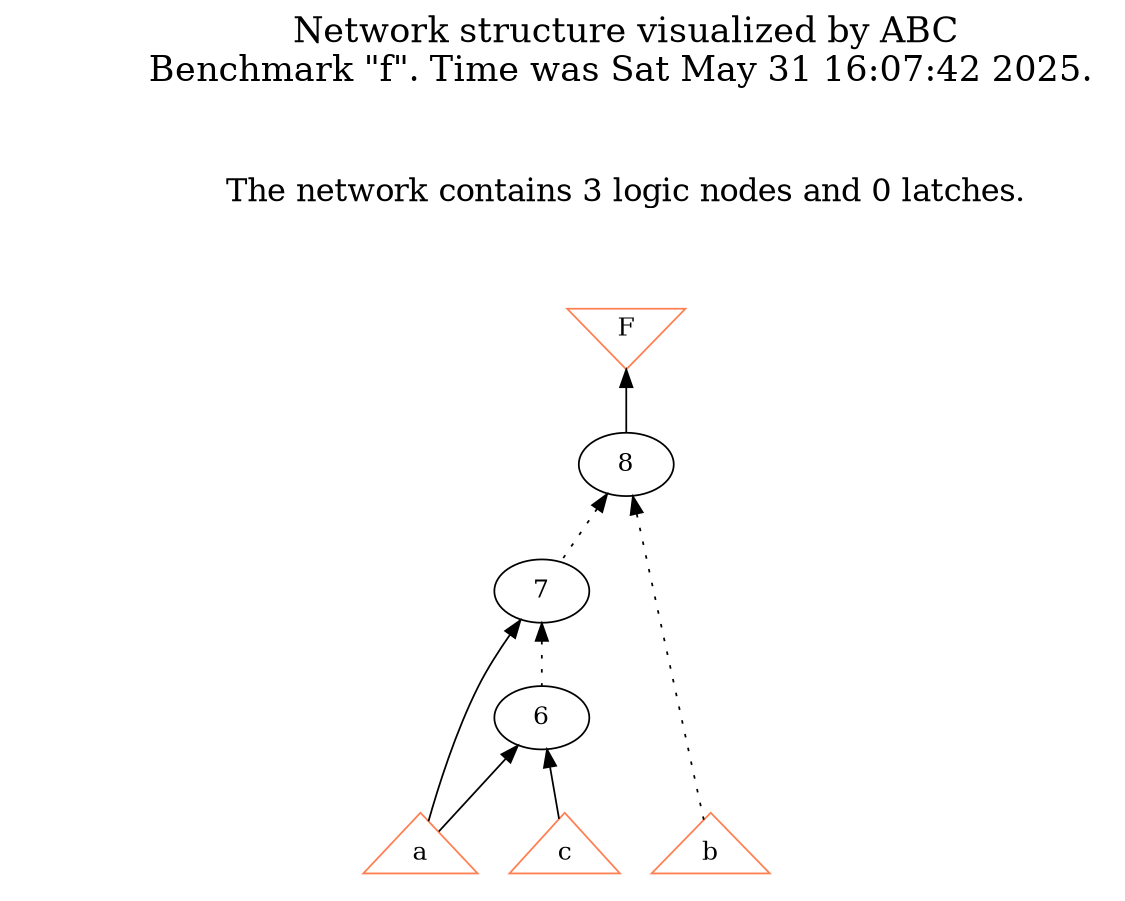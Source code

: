 # Network structure generated by ABC

digraph network {
size = "7.5,10";
center = true;
edge [dir = back];

{
  node [shape = plaintext];
  edge [style = invis];
  LevelTitle1 [label=""];
  LevelTitle2 [label=""];
  Level4 [label = ""];
  Level3 [label = ""];
  Level2 [label = ""];
  Level1 [label = ""];
  Level0 [label = ""];
  LevelTitle1 ->  LevelTitle2 ->  Level4 ->  Level3 ->  Level2 ->  Level1 ->  Level0;
}

{
  rank = same;
  LevelTitle1;
  title1 [shape=plaintext,
          fontsize=20,
          fontname = "Times-Roman",
          label="Network structure visualized by ABC\nBenchmark \"f\". Time was Sat May 31 16:07:42 2025. "
         ];
}

{
  rank = same;
  LevelTitle2;
  title2 [shape=plaintext,
          fontsize=18,
          fontname = "Times-Roman",
          label="The network contains 3 logic nodes and 0 latches.\n"
         ];
}

{
  rank = same;
  Level4;
  Node4 [label = "F", shape = invtriangle, color = coral, fillcolor = coral];
}

{
  rank = same;
  Level3;
  Node7 [label = "8\n", shape = ellipse];
}

{
  rank = same;
  Level2;
  Node6 [label = "7\n", shape = ellipse];
}

{
  rank = same;
  Level1;
  Node5 [label = "6\n", shape = ellipse];
}

{
  rank = same;
  Level0;
  Node1 [label = "a", shape = triangle, color = coral, fillcolor = coral];
  Node2 [label = "b", shape = triangle, color = coral, fillcolor = coral];
  Node3 [label = "c", shape = triangle, color = coral, fillcolor = coral];
}

title1 -> title2 [style = invis];
title2 -> Node4 [style = invis];
Node4 -> Node7 [style = solid];
Node5 -> Node1 [style = solid];
Node5 -> Node3 [style = solid];
Node6 -> Node1 [style = solid];
Node6 -> Node5 [style = dotted];
Node7 -> Node2 [style = dotted];
Node7 -> Node6 [style = dotted];
}


